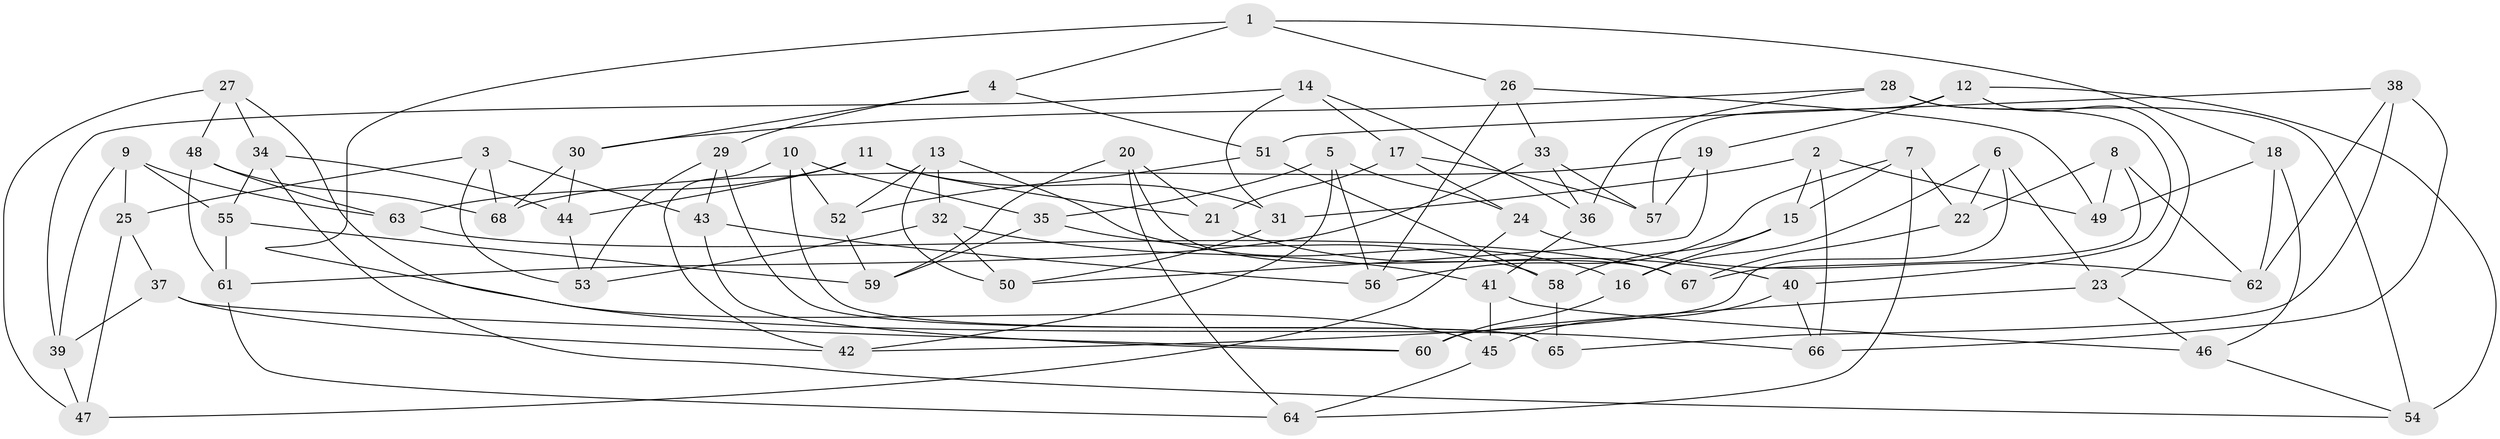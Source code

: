 // coarse degree distribution, {6: 0.5714285714285714, 4: 0.38095238095238093, 5: 0.047619047619047616}
// Generated by graph-tools (version 1.1) at 2025/42/03/06/25 10:42:23]
// undirected, 68 vertices, 136 edges
graph export_dot {
graph [start="1"]
  node [color=gray90,style=filled];
  1;
  2;
  3;
  4;
  5;
  6;
  7;
  8;
  9;
  10;
  11;
  12;
  13;
  14;
  15;
  16;
  17;
  18;
  19;
  20;
  21;
  22;
  23;
  24;
  25;
  26;
  27;
  28;
  29;
  30;
  31;
  32;
  33;
  34;
  35;
  36;
  37;
  38;
  39;
  40;
  41;
  42;
  43;
  44;
  45;
  46;
  47;
  48;
  49;
  50;
  51;
  52;
  53;
  54;
  55;
  56;
  57;
  58;
  59;
  60;
  61;
  62;
  63;
  64;
  65;
  66;
  67;
  68;
  1 -- 4;
  1 -- 26;
  1 -- 18;
  1 -- 45;
  2 -- 49;
  2 -- 66;
  2 -- 15;
  2 -- 31;
  3 -- 68;
  3 -- 43;
  3 -- 25;
  3 -- 53;
  4 -- 51;
  4 -- 30;
  4 -- 29;
  5 -- 42;
  5 -- 35;
  5 -- 56;
  5 -- 24;
  6 -- 23;
  6 -- 42;
  6 -- 16;
  6 -- 22;
  7 -- 64;
  7 -- 56;
  7 -- 15;
  7 -- 22;
  8 -- 49;
  8 -- 67;
  8 -- 62;
  8 -- 22;
  9 -- 55;
  9 -- 63;
  9 -- 25;
  9 -- 39;
  10 -- 52;
  10 -- 42;
  10 -- 35;
  10 -- 65;
  11 -- 44;
  11 -- 63;
  11 -- 31;
  11 -- 21;
  12 -- 54;
  12 -- 19;
  12 -- 57;
  12 -- 23;
  13 -- 50;
  13 -- 32;
  13 -- 16;
  13 -- 52;
  14 -- 31;
  14 -- 39;
  14 -- 36;
  14 -- 17;
  15 -- 58;
  15 -- 16;
  16 -- 60;
  17 -- 24;
  17 -- 57;
  17 -- 21;
  18 -- 62;
  18 -- 46;
  18 -- 49;
  19 -- 68;
  19 -- 57;
  19 -- 50;
  20 -- 67;
  20 -- 59;
  20 -- 64;
  20 -- 21;
  21 -- 40;
  22 -- 67;
  23 -- 60;
  23 -- 46;
  24 -- 62;
  24 -- 47;
  25 -- 47;
  25 -- 37;
  26 -- 33;
  26 -- 56;
  26 -- 49;
  27 -- 47;
  27 -- 48;
  27 -- 66;
  27 -- 34;
  28 -- 54;
  28 -- 30;
  28 -- 36;
  28 -- 40;
  29 -- 43;
  29 -- 65;
  29 -- 53;
  30 -- 68;
  30 -- 44;
  31 -- 50;
  32 -- 53;
  32 -- 50;
  32 -- 41;
  33 -- 57;
  33 -- 36;
  33 -- 61;
  34 -- 55;
  34 -- 54;
  34 -- 44;
  35 -- 59;
  35 -- 58;
  36 -- 41;
  37 -- 39;
  37 -- 60;
  37 -- 42;
  38 -- 65;
  38 -- 51;
  38 -- 62;
  38 -- 66;
  39 -- 47;
  40 -- 45;
  40 -- 66;
  41 -- 46;
  41 -- 45;
  43 -- 60;
  43 -- 56;
  44 -- 53;
  45 -- 64;
  46 -- 54;
  48 -- 63;
  48 -- 68;
  48 -- 61;
  51 -- 52;
  51 -- 58;
  52 -- 59;
  55 -- 59;
  55 -- 61;
  58 -- 65;
  61 -- 64;
  63 -- 67;
}
